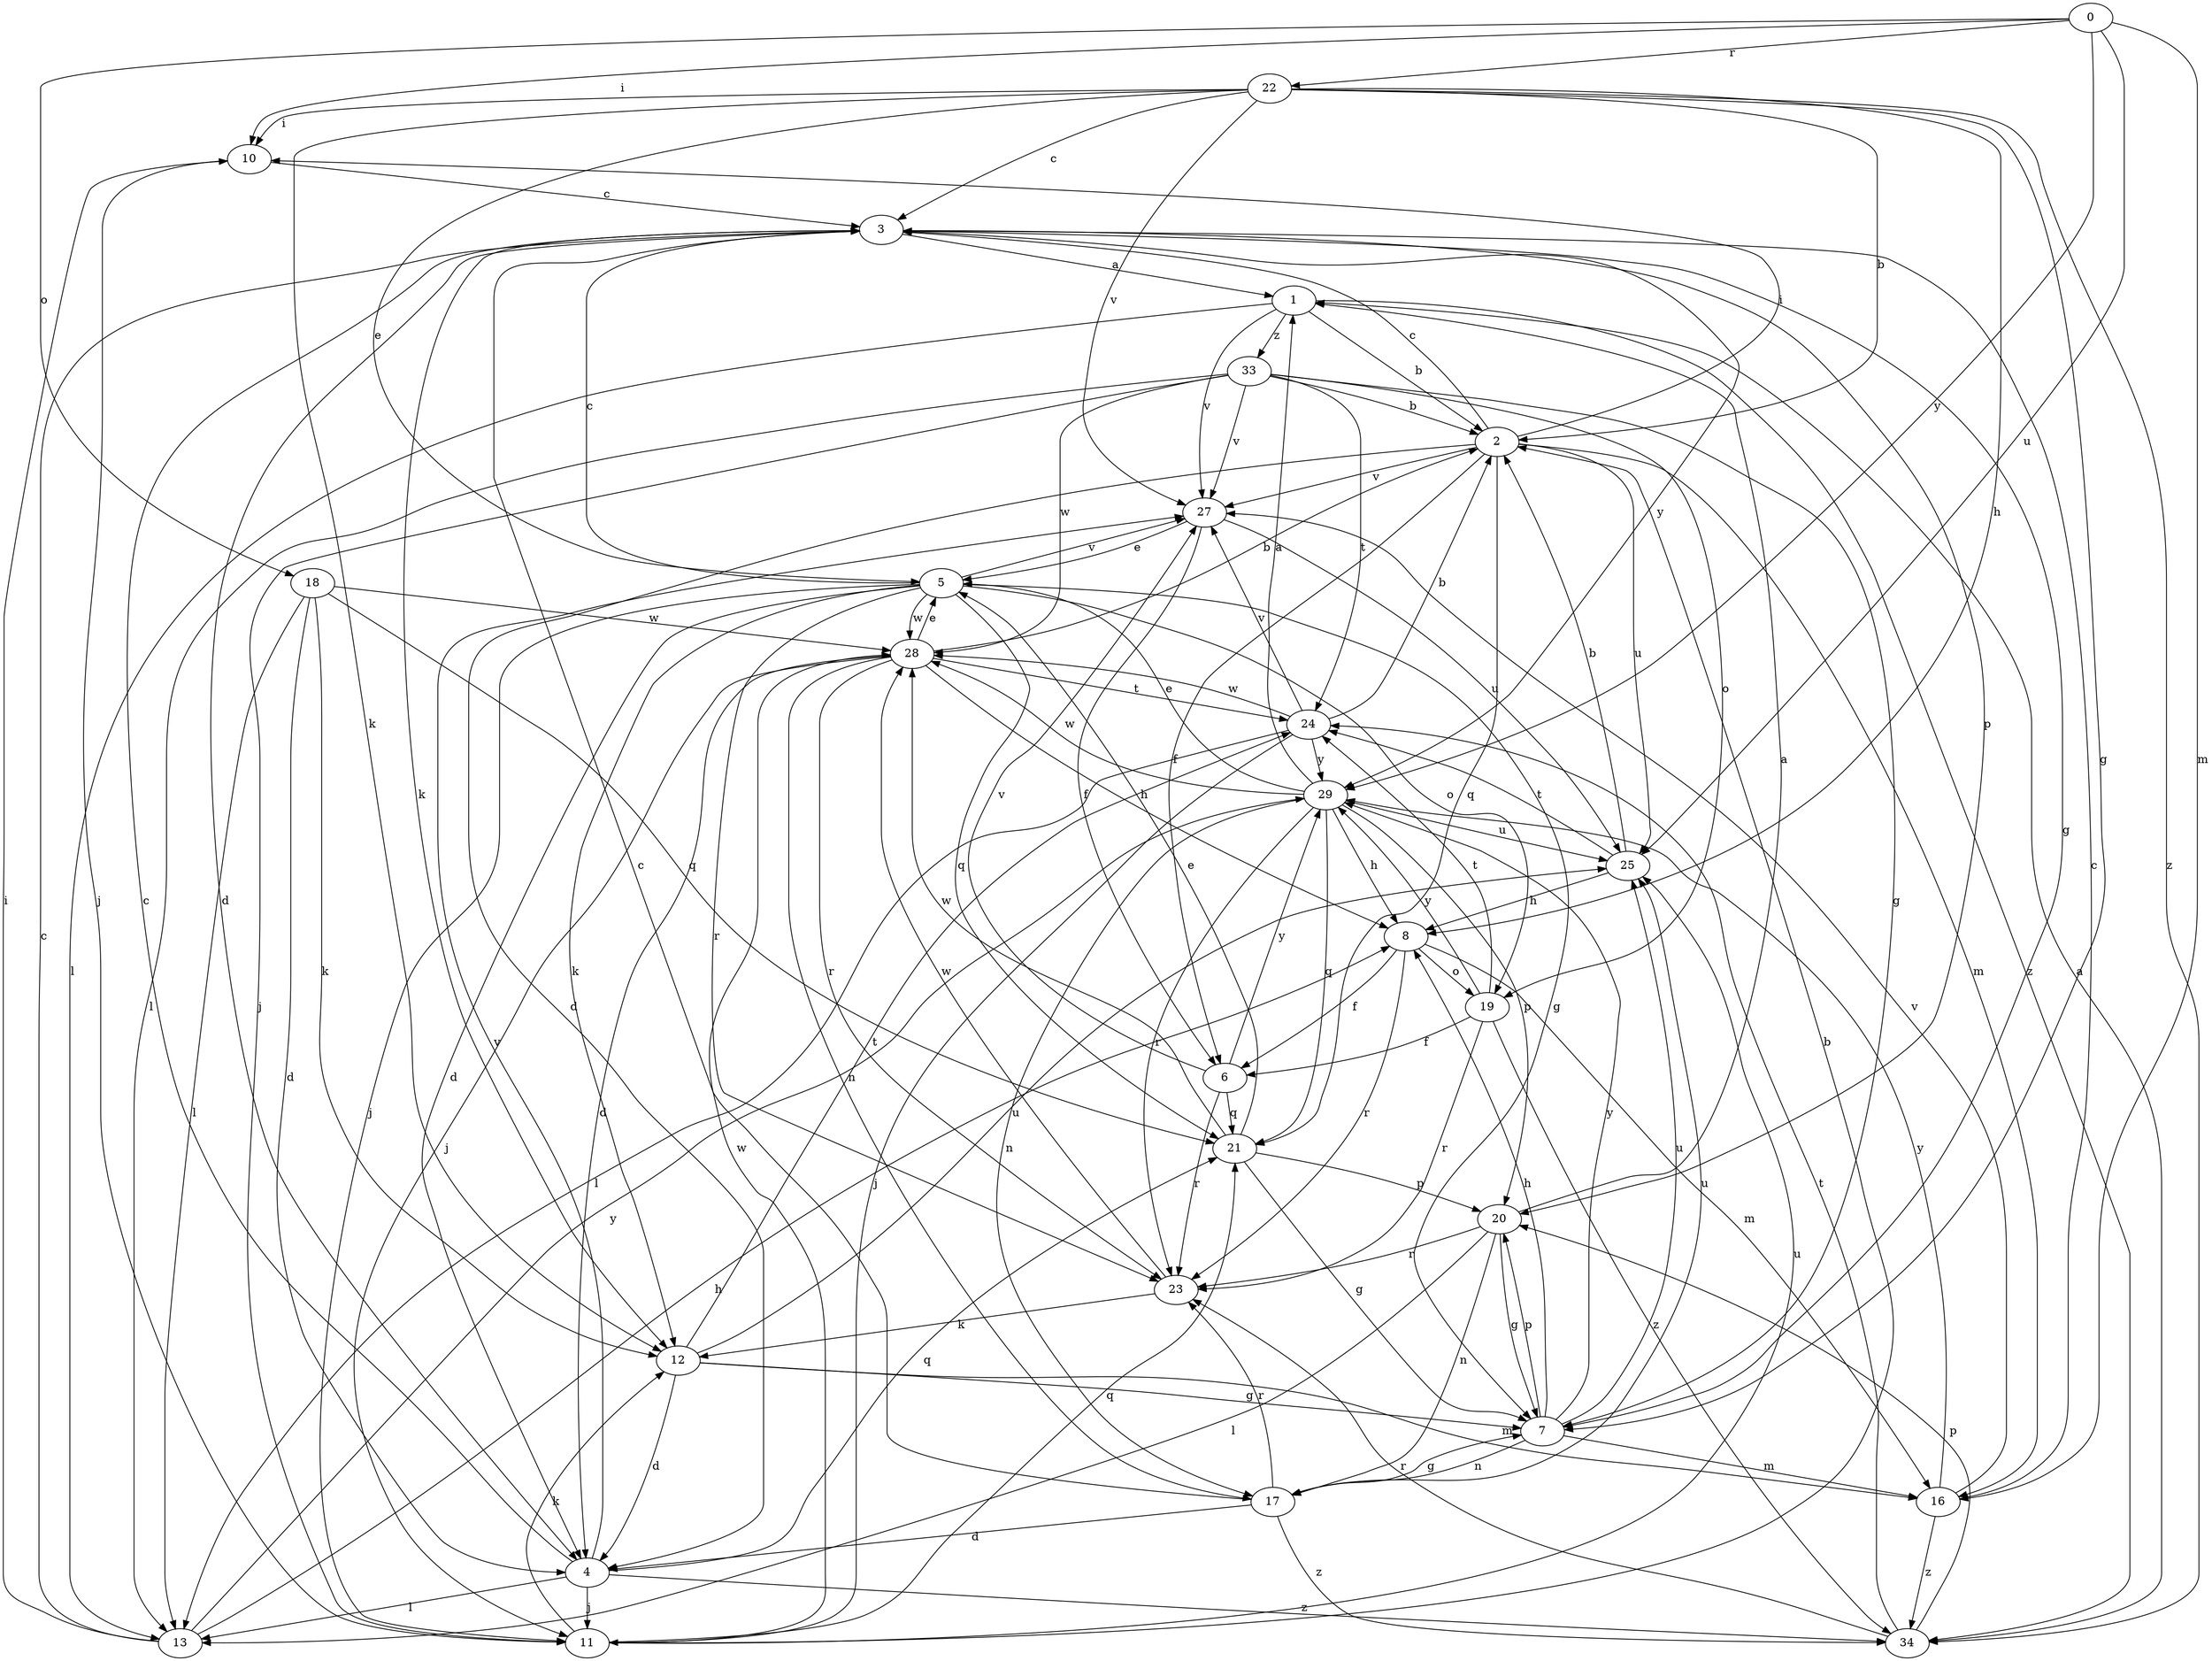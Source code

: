 strict digraph  {
0;
1;
2;
3;
4;
5;
6;
7;
8;
10;
11;
12;
13;
16;
17;
18;
19;
20;
21;
22;
23;
24;
25;
27;
28;
29;
33;
34;
0 -> 10  [label=i];
0 -> 16  [label=m];
0 -> 18  [label=o];
0 -> 22  [label=r];
0 -> 25  [label=u];
0 -> 29  [label=y];
1 -> 2  [label=b];
1 -> 13  [label=l];
1 -> 27  [label=v];
1 -> 33  [label=z];
1 -> 34  [label=z];
2 -> 3  [label=c];
2 -> 4  [label=d];
2 -> 6  [label=f];
2 -> 10  [label=i];
2 -> 16  [label=m];
2 -> 21  [label=q];
2 -> 25  [label=u];
2 -> 27  [label=v];
3 -> 1  [label=a];
3 -> 4  [label=d];
3 -> 7  [label=g];
3 -> 12  [label=k];
3 -> 20  [label=p];
3 -> 29  [label=y];
4 -> 3  [label=c];
4 -> 11  [label=j];
4 -> 13  [label=l];
4 -> 21  [label=q];
4 -> 27  [label=v];
4 -> 34  [label=z];
5 -> 3  [label=c];
5 -> 4  [label=d];
5 -> 7  [label=g];
5 -> 11  [label=j];
5 -> 12  [label=k];
5 -> 19  [label=o];
5 -> 21  [label=q];
5 -> 23  [label=r];
5 -> 27  [label=v];
5 -> 28  [label=w];
6 -> 21  [label=q];
6 -> 23  [label=r];
6 -> 27  [label=v];
6 -> 29  [label=y];
7 -> 8  [label=h];
7 -> 16  [label=m];
7 -> 17  [label=n];
7 -> 20  [label=p];
7 -> 25  [label=u];
7 -> 29  [label=y];
8 -> 6  [label=f];
8 -> 16  [label=m];
8 -> 19  [label=o];
8 -> 23  [label=r];
10 -> 3  [label=c];
10 -> 11  [label=j];
11 -> 2  [label=b];
11 -> 12  [label=k];
11 -> 21  [label=q];
11 -> 25  [label=u];
11 -> 28  [label=w];
12 -> 4  [label=d];
12 -> 7  [label=g];
12 -> 16  [label=m];
12 -> 24  [label=t];
12 -> 25  [label=u];
13 -> 3  [label=c];
13 -> 8  [label=h];
13 -> 10  [label=i];
13 -> 29  [label=y];
16 -> 3  [label=c];
16 -> 27  [label=v];
16 -> 29  [label=y];
16 -> 34  [label=z];
17 -> 3  [label=c];
17 -> 4  [label=d];
17 -> 7  [label=g];
17 -> 23  [label=r];
17 -> 25  [label=u];
17 -> 34  [label=z];
18 -> 4  [label=d];
18 -> 12  [label=k];
18 -> 13  [label=l];
18 -> 21  [label=q];
18 -> 28  [label=w];
19 -> 6  [label=f];
19 -> 23  [label=r];
19 -> 24  [label=t];
19 -> 29  [label=y];
19 -> 34  [label=z];
20 -> 1  [label=a];
20 -> 7  [label=g];
20 -> 13  [label=l];
20 -> 17  [label=n];
20 -> 23  [label=r];
21 -> 5  [label=e];
21 -> 7  [label=g];
21 -> 20  [label=p];
21 -> 28  [label=w];
22 -> 2  [label=b];
22 -> 3  [label=c];
22 -> 5  [label=e];
22 -> 7  [label=g];
22 -> 8  [label=h];
22 -> 10  [label=i];
22 -> 12  [label=k];
22 -> 27  [label=v];
22 -> 34  [label=z];
23 -> 12  [label=k];
23 -> 28  [label=w];
24 -> 2  [label=b];
24 -> 11  [label=j];
24 -> 13  [label=l];
24 -> 27  [label=v];
24 -> 28  [label=w];
24 -> 29  [label=y];
25 -> 2  [label=b];
25 -> 8  [label=h];
25 -> 24  [label=t];
27 -> 5  [label=e];
27 -> 6  [label=f];
27 -> 25  [label=u];
28 -> 2  [label=b];
28 -> 4  [label=d];
28 -> 5  [label=e];
28 -> 8  [label=h];
28 -> 11  [label=j];
28 -> 17  [label=n];
28 -> 23  [label=r];
28 -> 24  [label=t];
29 -> 1  [label=a];
29 -> 5  [label=e];
29 -> 8  [label=h];
29 -> 17  [label=n];
29 -> 20  [label=p];
29 -> 21  [label=q];
29 -> 23  [label=r];
29 -> 25  [label=u];
29 -> 28  [label=w];
33 -> 2  [label=b];
33 -> 7  [label=g];
33 -> 11  [label=j];
33 -> 13  [label=l];
33 -> 19  [label=o];
33 -> 24  [label=t];
33 -> 27  [label=v];
33 -> 28  [label=w];
34 -> 1  [label=a];
34 -> 20  [label=p];
34 -> 23  [label=r];
34 -> 24  [label=t];
}
